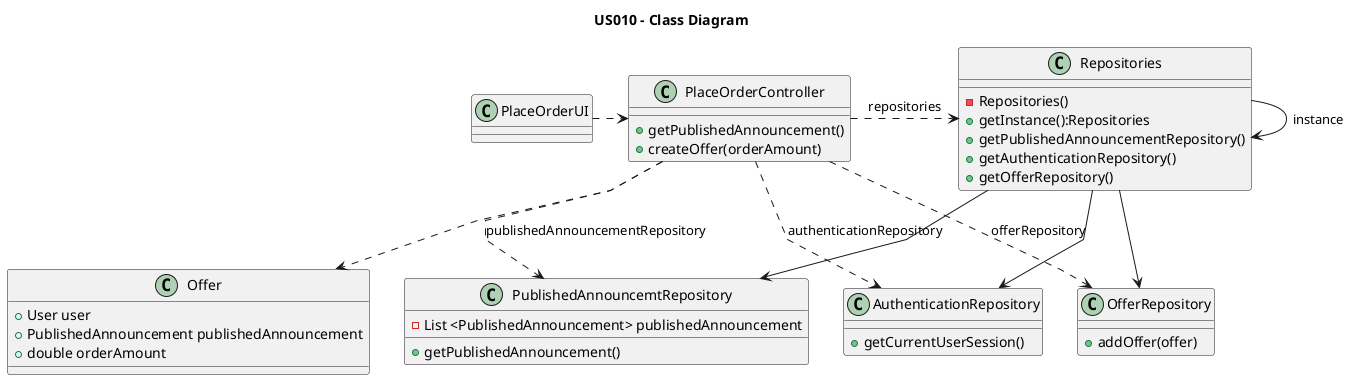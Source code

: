 @startuml

title US010 - Class Diagram


skinparam packageStyle rectangle
skinparam shadowing false
skinparam linetype polyline

class PlaceOrderUI {

}

class PlaceOrderController {
    + getPublishedAnnouncement()
    + createOffer(orderAmount)
}

class PublishedAnnouncemtRepository {
    - List <PublishedAnnouncement> publishedAnnouncement
    + getPublishedAnnouncement()
}

class AuthenticationRepository {
    + getCurrentUserSession()
}

class OfferRepository {
    + addOffer(offer)
}

class Repositories {
    - Repositories()
    + getInstance():Repositories
    + getPublishedAnnouncementRepository()
    + getAuthenticationRepository()
    + getOfferRepository()
}

class Offer {
 + User user
 + PublishedAnnouncement publishedAnnouncement
 + double orderAmount
}

PlaceOrderUI .> PlaceOrderController
PlaceOrderController .> Repositories : repositories
PlaceOrderController ..> PublishedAnnouncemtRepository : publishedAnnouncementRepository
PlaceOrderController ..> AuthenticationRepository : authenticationRepository
PlaceOrderController ..> OfferRepository : offerRepository
PlaceOrderController ..> Offer
Repositories --> Repositories : instance
Repositories --> PublishedAnnouncemtRepository
Repositories --> AuthenticationRepository
Repositories --> OfferRepository


@enduml